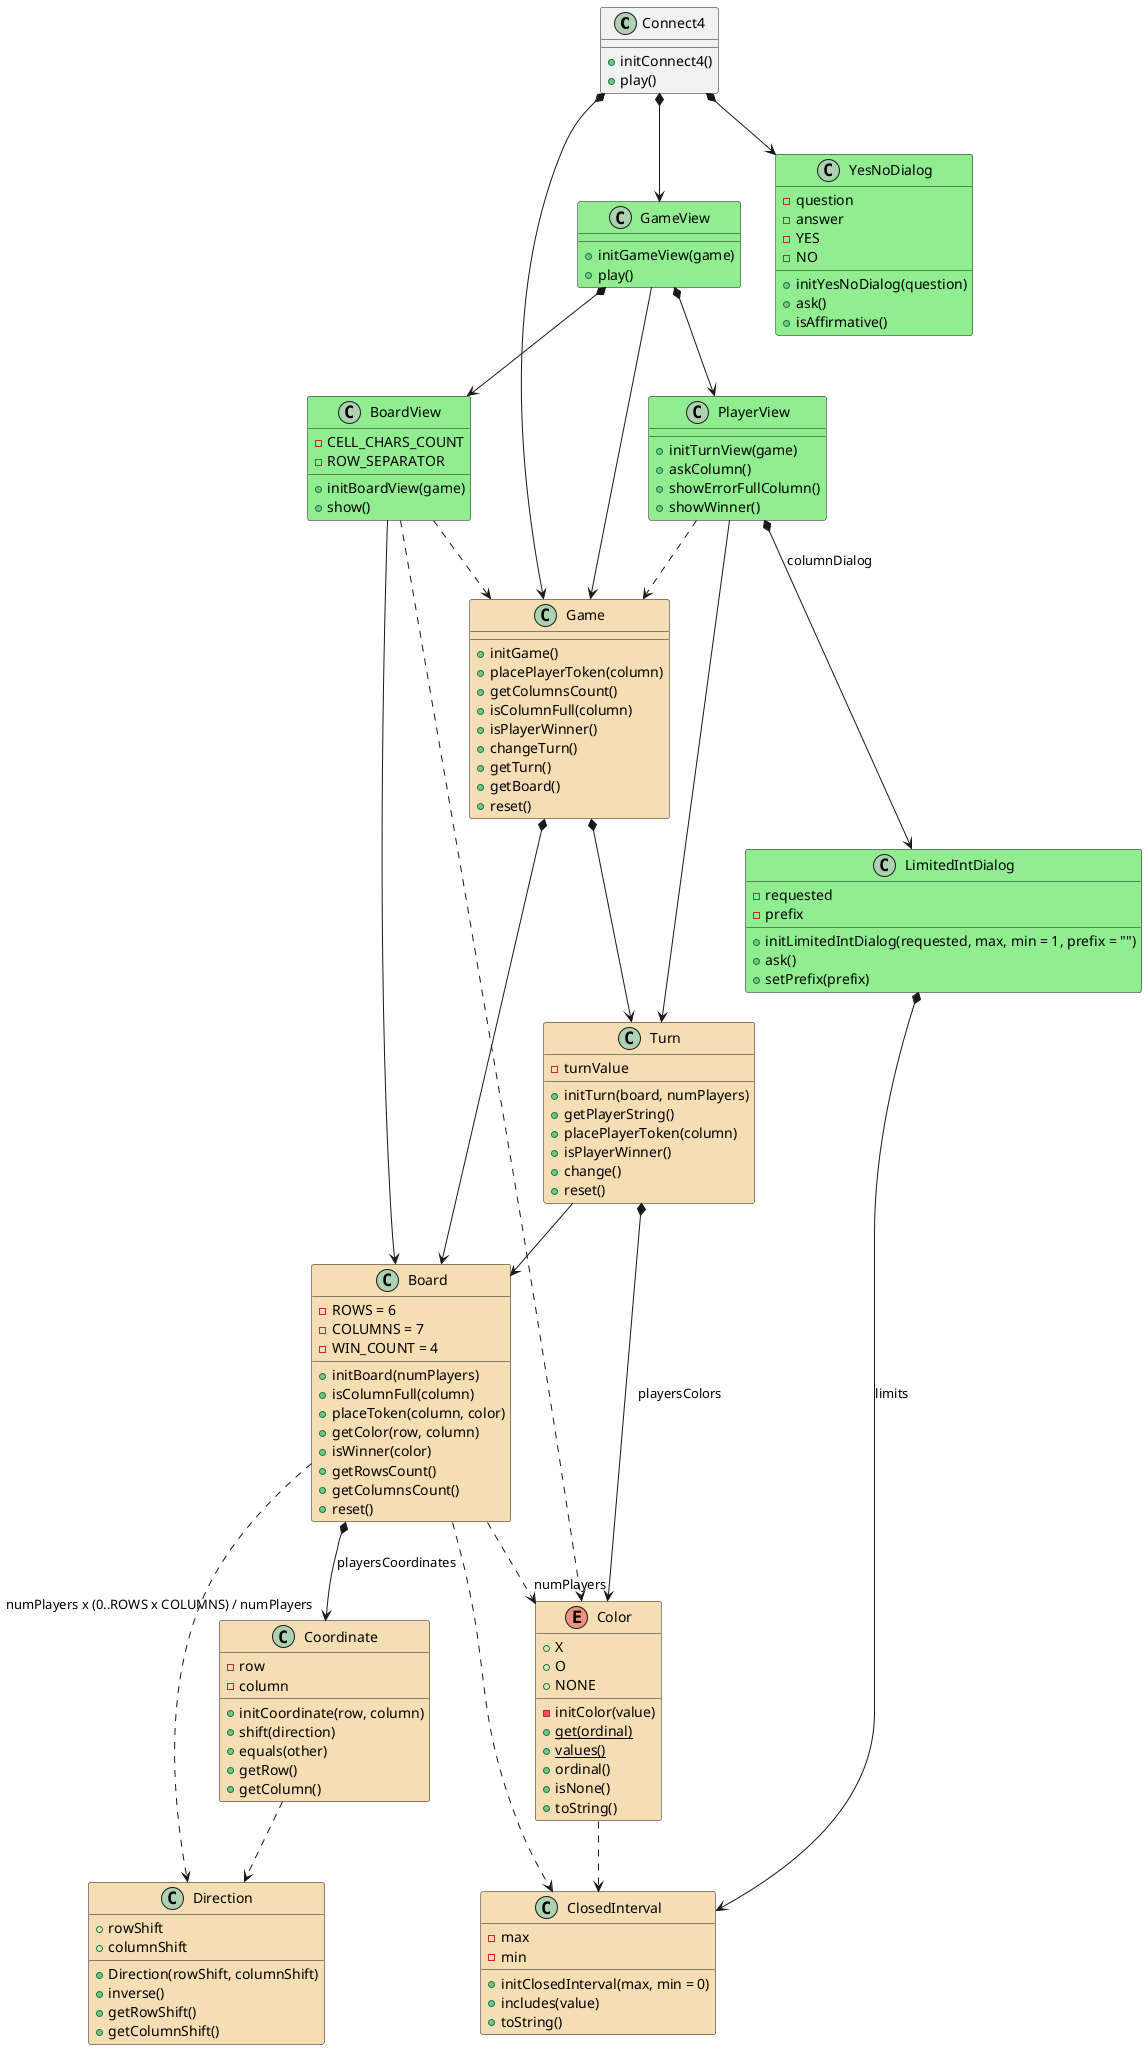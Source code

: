 @startuml analysis

class Connect4 {

    + initConnect4()
    + play()
}
Connect4 *--> Game
Connect4 *--> GameView
Connect4 *--> YesNoDialog

class YesNoDialog #LightGreen {  
    - question
    - answer   
    - YES
    - NO

    + initYesNoDialog(question)
    + ask()
    + isAffirmative()
}







class GameView #LightGreen {
    + initGameView(game)
    + play()
}
GameView --> Game
GameView *--> PlayerView
GameView *--> BoardView

class Game #Wheat{     

    + initGame()
    + placePlayerToken(column)
    + getColumnsCount()
    + isColumnFull(column)
    + isPlayerWinner()    
    + changeTurn()
    + getTurn()
    + getBoard()
    + reset()
}
Game *--> Turn
Game *--> Board

class PlayerView #LightGreen {
    + initTurnView(game)
    + askColumn()
    + showErrorFullColumn()
    + showWinner()
}
PlayerView --> Turn
PlayerView ..> Game
PlayerView *--> LimitedIntDialog : columnDialog

class Turn #Wheat{
    - turnValue

    + initTurn(board, numPlayers)  
    + getPlayerString()      
    + placePlayerToken(column)        
    + isPlayerWinner()
    + change()   
    + reset() 
}
Turn *--> "numPlayers" Color : playersColors
Turn --> Board

class BoardView #LightGreen {
    - CELL_CHARS_COUNT
    - ROW_SEPARATOR

    + initBoardView(game)
    + show()
}
BoardView --> Board
BoardView ..> Color
BoardView ..> Game

class Board #Wheat{
    - ROWS = 6
    - COLUMNS = 7
    - WIN_COUNT = 4
    
    + initBoard(numPlayers)
    + isColumnFull(column)
    + placeToken(column, color)
    + getColor(row, column)
    + isWinner(color)    
    + getRowsCount()
    + getColumnsCount()
    + reset()
}
Board *--> "numPlayers x (0..ROWS x COLUMNS) / numPlayers" Coordinate : playersCoordinates
Board ..> ClosedInterval
Board ..> Direction
Board ..> Color

class Coordinate #Wheat{
    - row
    - column 

    + initCoordinate(row, column)
    + shift(direction)
    + equals(other)   
    + getRow()
    + getColumn()
}
Coordinate ..> Direction

class ClosedInterval #Wheat{
    - max
    - min

    + initClosedInterval(max, min = 0)
    + includes(value)
    + toString()
}

class Direction #Wheat{
    + rowShift
    + columnShift

    + Direction(rowShift, columnShift)
    + inverse()
    + getRowShift()
    + getColumnShift()
}


enum Color #Wheat{
    + X
    + O   
    + NONE 

    - initColor(value)
    + {static} get(ordinal) 
    + {static} values()  
    + ordinal()
    + isNone()
    + toString()
}
Color ..> ClosedInterval



class LimitedIntDialog #LightGreen {
    - requested
    - prefix
    
    + initLimitedIntDialog(requested, max, min = 1, prefix = "") 
    + ask()
    + setPrefix(prefix)
}
LimitedIntDialog *--> ClosedInterval : limits

@enduml